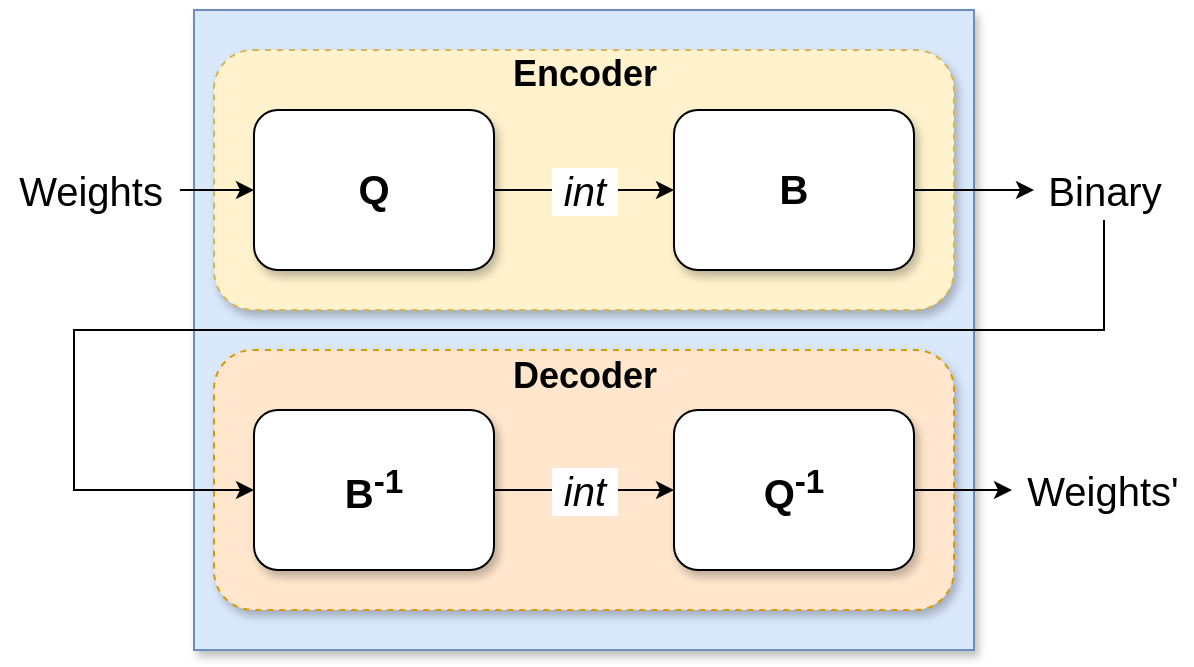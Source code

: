 <mxfile version="20.0.1" type="github">
  <diagram id="DestotQoPGySzqOyZAtb" name="Page-1">
    <mxGraphModel dx="1314" dy="719" grid="1" gridSize="10" guides="1" tooltips="1" connect="1" arrows="1" fold="1" page="1" pageScale="1" pageWidth="850" pageHeight="1100" math="0" shadow="0">
      <root>
        <mxCell id="0" />
        <mxCell id="1" parent="0" />
        <mxCell id="j4hBIiOfwiEwXYaSYMDV-3" value="" style="rounded=0;whiteSpace=wrap;html=1;fillColor=#dae8fc;strokeColor=#6c8ebf;shadow=1;" vertex="1" parent="1">
          <mxGeometry x="200" y="70" width="390" height="320" as="geometry" />
        </mxCell>
        <mxCell id="j4hBIiOfwiEwXYaSYMDV-1" value="" style="rounded=1;whiteSpace=wrap;html=1;dashed=1;fillColor=#fff2cc;strokeColor=#d6b656;shadow=1;" vertex="1" parent="1">
          <mxGeometry x="210" y="90" width="370" height="130" as="geometry" />
        </mxCell>
        <mxCell id="j4hBIiOfwiEwXYaSYMDV-4" value="" style="rounded=1;whiteSpace=wrap;html=1;dashed=1;fillColor=#ffe6cc;strokeColor=#d79b00;shadow=1;" vertex="1" parent="1">
          <mxGeometry x="210" y="240" width="370" height="130" as="geometry" />
        </mxCell>
        <mxCell id="j4hBIiOfwiEwXYaSYMDV-5" value="&lt;font style=&quot;font-size: 18px;&quot;&gt;&lt;b&gt;Encoder&lt;/b&gt;&lt;/font&gt;" style="text;html=1;align=center;verticalAlign=middle;resizable=0;points=[];autosize=1;strokeColor=none;fillColor=none;" vertex="1" parent="1">
          <mxGeometry x="350" y="92" width="90" height="20" as="geometry" />
        </mxCell>
        <mxCell id="j4hBIiOfwiEwXYaSYMDV-6" value="&lt;font style=&quot;font-size: 18px;&quot;&gt;&lt;b&gt;Decoder&lt;/b&gt;&lt;/font&gt;" style="text;html=1;align=center;verticalAlign=middle;resizable=0;points=[];autosize=1;strokeColor=none;fillColor=none;" vertex="1" parent="1">
          <mxGeometry x="350" y="243" width="90" height="20" as="geometry" />
        </mxCell>
        <mxCell id="j4hBIiOfwiEwXYaSYMDV-51" style="edgeStyle=orthogonalEdgeStyle;rounded=0;orthogonalLoop=1;jettySize=auto;html=1;fontSize=20;" edge="1" parent="1" source="j4hBIiOfwiEwXYaSYMDV-8" target="j4hBIiOfwiEwXYaSYMDV-9">
          <mxGeometry relative="1" as="geometry" />
        </mxCell>
        <mxCell id="j4hBIiOfwiEwXYaSYMDV-54" value="&lt;span style=&quot;font-weight: 400;&quot;&gt;&amp;nbsp;int&amp;nbsp;&lt;/span&gt;" style="edgeLabel;html=1;align=center;verticalAlign=middle;resizable=0;points=[];fontSize=20;fontStyle=3" vertex="1" connectable="0" parent="j4hBIiOfwiEwXYaSYMDV-51">
          <mxGeometry x="0.33" y="2" relative="1" as="geometry">
            <mxPoint x="-15" y="2" as="offset" />
          </mxGeometry>
        </mxCell>
        <mxCell id="j4hBIiOfwiEwXYaSYMDV-8" value="&lt;font style=&quot;font-size: 20px;&quot;&gt;&lt;b&gt;Q&lt;/b&gt;&lt;/font&gt;" style="rounded=1;whiteSpace=wrap;html=1;fontSize=18;shadow=1;" vertex="1" parent="1">
          <mxGeometry x="230" y="120" width="120" height="80" as="geometry" />
        </mxCell>
        <mxCell id="j4hBIiOfwiEwXYaSYMDV-52" style="edgeStyle=orthogonalEdgeStyle;rounded=0;orthogonalLoop=1;jettySize=auto;html=1;fontSize=20;" edge="1" parent="1" source="j4hBIiOfwiEwXYaSYMDV-9">
          <mxGeometry relative="1" as="geometry">
            <mxPoint x="620" y="160" as="targetPoint" />
          </mxGeometry>
        </mxCell>
        <mxCell id="j4hBIiOfwiEwXYaSYMDV-9" value="&lt;font style=&quot;font-size: 20px;&quot;&gt;&lt;b&gt;B&lt;/b&gt;&lt;/font&gt;" style="rounded=1;whiteSpace=wrap;html=1;fontSize=18;shadow=1;" vertex="1" parent="1">
          <mxGeometry x="440" y="120" width="120" height="80" as="geometry" />
        </mxCell>
        <mxCell id="j4hBIiOfwiEwXYaSYMDV-53" style="edgeStyle=orthogonalEdgeStyle;rounded=0;orthogonalLoop=1;jettySize=auto;html=1;fontSize=20;" edge="1" parent="1" source="j4hBIiOfwiEwXYaSYMDV-50" target="j4hBIiOfwiEwXYaSYMDV-8">
          <mxGeometry relative="1" as="geometry" />
        </mxCell>
        <mxCell id="j4hBIiOfwiEwXYaSYMDV-50" value="Weights" style="text;html=1;align=center;verticalAlign=middle;resizable=0;points=[];autosize=1;strokeColor=none;fillColor=none;fontSize=20;" vertex="1" parent="1">
          <mxGeometry x="103" y="145" width="90" height="30" as="geometry" />
        </mxCell>
        <mxCell id="j4hBIiOfwiEwXYaSYMDV-62" style="edgeStyle=orthogonalEdgeStyle;rounded=0;orthogonalLoop=1;jettySize=auto;html=1;entryX=0;entryY=0.5;entryDx=0;entryDy=0;fontSize=20;" edge="1" parent="1" source="j4hBIiOfwiEwXYaSYMDV-55" target="j4hBIiOfwiEwXYaSYMDV-58">
          <mxGeometry relative="1" as="geometry">
            <Array as="points">
              <mxPoint x="655" y="230" />
              <mxPoint x="140" y="230" />
              <mxPoint x="140" y="310" />
            </Array>
          </mxGeometry>
        </mxCell>
        <mxCell id="j4hBIiOfwiEwXYaSYMDV-55" value="Binary" style="text;html=1;align=center;verticalAlign=middle;resizable=0;points=[];autosize=1;strokeColor=none;fillColor=none;fontSize=20;" vertex="1" parent="1">
          <mxGeometry x="620" y="145" width="70" height="30" as="geometry" />
        </mxCell>
        <mxCell id="j4hBIiOfwiEwXYaSYMDV-56" style="edgeStyle=orthogonalEdgeStyle;rounded=0;orthogonalLoop=1;jettySize=auto;html=1;fontSize=20;" edge="1" parent="1" source="j4hBIiOfwiEwXYaSYMDV-58" target="j4hBIiOfwiEwXYaSYMDV-59">
          <mxGeometry relative="1" as="geometry" />
        </mxCell>
        <mxCell id="j4hBIiOfwiEwXYaSYMDV-57" value="&lt;span style=&quot;font-weight: 400;&quot;&gt;&amp;nbsp;int&amp;nbsp;&lt;/span&gt;" style="edgeLabel;html=1;align=center;verticalAlign=middle;resizable=0;points=[];fontSize=20;fontStyle=3" vertex="1" connectable="0" parent="j4hBIiOfwiEwXYaSYMDV-56">
          <mxGeometry x="0.33" y="2" relative="1" as="geometry">
            <mxPoint x="-15" y="2" as="offset" />
          </mxGeometry>
        </mxCell>
        <mxCell id="j4hBIiOfwiEwXYaSYMDV-58" value="&lt;font style=&quot;font-size: 20px;&quot;&gt;&lt;b&gt;B&lt;sup&gt;-1&lt;/sup&gt;&lt;/b&gt;&lt;/font&gt;" style="rounded=1;whiteSpace=wrap;html=1;fontSize=18;shadow=1;" vertex="1" parent="1">
          <mxGeometry x="230" y="270" width="120" height="80" as="geometry" />
        </mxCell>
        <mxCell id="j4hBIiOfwiEwXYaSYMDV-66" style="edgeStyle=orthogonalEdgeStyle;rounded=0;orthogonalLoop=1;jettySize=auto;html=1;fontSize=20;" edge="1" parent="1" source="j4hBIiOfwiEwXYaSYMDV-59" target="j4hBIiOfwiEwXYaSYMDV-64">
          <mxGeometry relative="1" as="geometry" />
        </mxCell>
        <mxCell id="j4hBIiOfwiEwXYaSYMDV-59" value="&lt;span style=&quot;font-size: 20px;&quot;&gt;&lt;b&gt;Q&lt;sup&gt;-1&lt;/sup&gt;&lt;/b&gt;&lt;/span&gt;" style="rounded=1;whiteSpace=wrap;html=1;fontSize=18;shadow=1;" vertex="1" parent="1">
          <mxGeometry x="440" y="270" width="120" height="80" as="geometry" />
        </mxCell>
        <mxCell id="j4hBIiOfwiEwXYaSYMDV-64" value="Weights&#39;" style="text;html=1;align=center;verticalAlign=middle;resizable=0;points=[];autosize=1;strokeColor=none;fillColor=none;fontSize=20;" vertex="1" parent="1">
          <mxGeometry x="609" y="295" width="90" height="30" as="geometry" />
        </mxCell>
      </root>
    </mxGraphModel>
  </diagram>
</mxfile>
